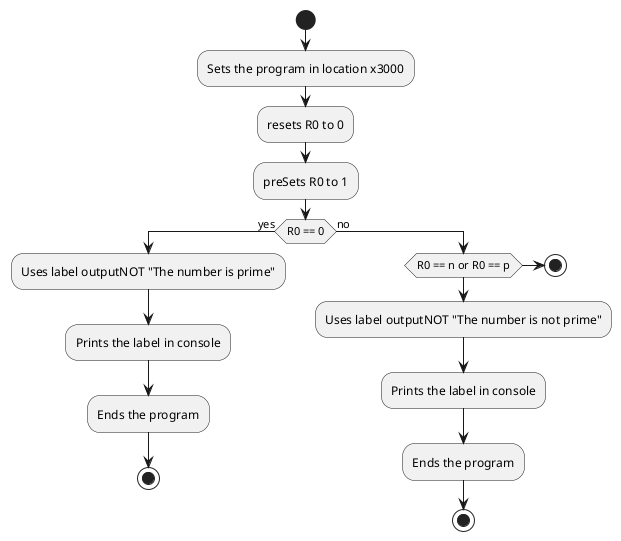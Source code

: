 @startuml
start
:Sets the program in location x3000;
:resets R0 to 0;
:preSets R0 to 1;
if (R0 == 0) then (yes)
  :Uses label outputNOT "The number is prime";
  :Prints the label in console;
  :Ends the program;
stop
else (no)
If (R0 == n or R0 == p)
  :Uses label outputNOT "The number is not prime";
  :Prints the label in console;
  :Ends the program;
stop
else 
stop
@enduml
